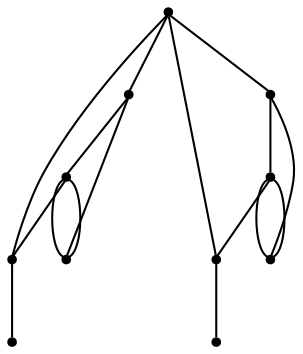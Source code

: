 graph {
  node [shape=point,comment="{\"directed\":false,\"doi\":\"10.1007/978-3-642-36763-2_13\",\"figure\":\"9\"}"]

  v0 [pos="878.4082869492562,840.6905012369978"]
  v1 [pos="852.6532439490327,870.5329291889013"]
  v2 [pos="921.6102986673187,704.8767534348851"]
  v3 [pos="693.0757133550422,819.0912027284"]
  v4 [pos="918.5622561598524,831.4347854473024"]
  v5 [pos="855.7586595404136,846.8624197738349"]
  v6 [pos="896.921644262854,466.1625109420618"]
  v7 [pos="1038.9907611090184,718.2581036225816"]
  v8 [pos="1095.61906063759,821.1499502510524"]
  v9 [pos="770.2688675276801,686.3528584716777"]
  v10 [pos="920.592884766701,872.595746387902"]

  v0 -- v1 [id="-1",pos="878.4082869492562,840.6905012369978 876.0624525538647,830.2866961590926 866.6746593326602,822.6834551700134 855.5167604940658,822.6834551700134 842.2238289174192,822.6834551700134 831.4535951807757,833.4477491110372 831.4535951807757,846.7207441659626 831.4535951807757,859.9937392208881 842.2238289174192,870.762166426953 852.6532439490327,870.5329291889013"]
  v0 -- v1 [id="-2",pos="878.4082869492562,840.6905012369978 879.2890519239274,842.548930492493 879.5632562781233,844.6029022391625 879.5632562781233,846.7207441659626 879.5632562781233,859.9937392208881 868.7930225414798,870.762166426953 852.6532439490327,870.5329291889013"]
  v2 -- v3 [id="-3",pos="921.6102986673187,704.8767534348851 922.8156881197556,698.7164684119894 923.2155997821011,692.3520206414588 923.2155997821011,685.8942568181884 923.2155997821011,601.2970679148734 854.5994910171597,532.7275362446807 769.9634556662304,532.7275362446807 685.3148863562977,532.7275362446807 616.6987775913565,601.2970679148734 616.6987775913565,685.8942568181884 616.6987775913565,742.6026701736157 647.5373841724651,792.1151517543453 693.0757133550422,819.0912027284"]
  v2 -- v3 [id="-4",pos="921.6102986673187,704.8767534348851 912.6455180557645,780.5543007082797 848.1381255951904,839.060977391696 769.9634556662304,839.060977391696 742.0633296778968,839.060977391696 715.9049033377552,831.6109644996379 693.0757133550422,819.0912027284"]
  v5 -- v1 [id="-6",pos="855.7586595404136,846.8624197738349 852.6532439490327,870.5329291889013 852.6532439490327,870.5329291889013 852.6532439490327,870.5329291889013"]
  v6 -- v5 [id="-7",pos="896.921644262854,466.1625109420618 855.7586595404136,846.8624197738349 855.7586595404136,846.8624197738349 855.7586595404136,846.8624197738349"]
  v7 -- v8 [id="-8",pos="1038.9907611090184,718.2581036225816 1095.61906063759,821.1499502510524 1095.61906063759,821.1499502510524 1095.61906063759,821.1499502510524"]
  v6 -- v7 [id="-9",pos="896.921644262854,466.1625109420618 1038.9907611090184,718.2581036225816 1038.9907611090184,718.2581036225816 1038.9907611090184,718.2581036225816"]
  v9 -- v3 [id="-11",pos="770.2688675276801,686.3528584716777 693.0757133550422,819.0912027284 693.0757133550422,819.0912027284 693.0757133550422,819.0912027284"]
  v6 -- v9 [id="-12",pos="896.921644262854,466.1625109420618 770.2688675276801,686.3528584716777 770.2688675276801,686.3528584716777 770.2688675276801,686.3528584716777"]
  v4 -- v10 [id="-13",pos="918.5622561598524,831.4347854473024 920.592884766701,872.595746387902 920.592884766701,872.595746387902 920.592884766701,872.595746387902"]
  v6 -- v4 [id="-14",pos="896.921644262854,466.1625109420618 918.5622561598524,831.4347854473024 918.5622561598524,831.4347854473024 918.5622561598524,831.4347854473024"]
  v0 -- v4 [id="-16",pos="878.4082869492562,840.6905012369978 918.5622561598524,831.4347854473024 918.5622561598524,831.4347854473024 918.5622561598524,831.4347854473024"]
  v5 -- v0 [id="-17",pos="855.7586595404136,846.8624197738349 878.4082869492562,840.6905012369978 878.4082869492562,840.6905012369978 878.4082869492562,840.6905012369978"]
  v9 -- v2 [id="-19",pos="770.2688675276801,686.3528584716777 921.6102986673187,704.8767534348851 921.6102986673187,704.8767534348851 921.6102986673187,704.8767534348851"]
  v2 -- v7 [id="-20",pos="921.6102986673187,704.8767534348851 1038.9907611090184,718.2581036225816 1038.9907611090184,718.2581036225816 1038.9907611090184,718.2581036225816"]
}